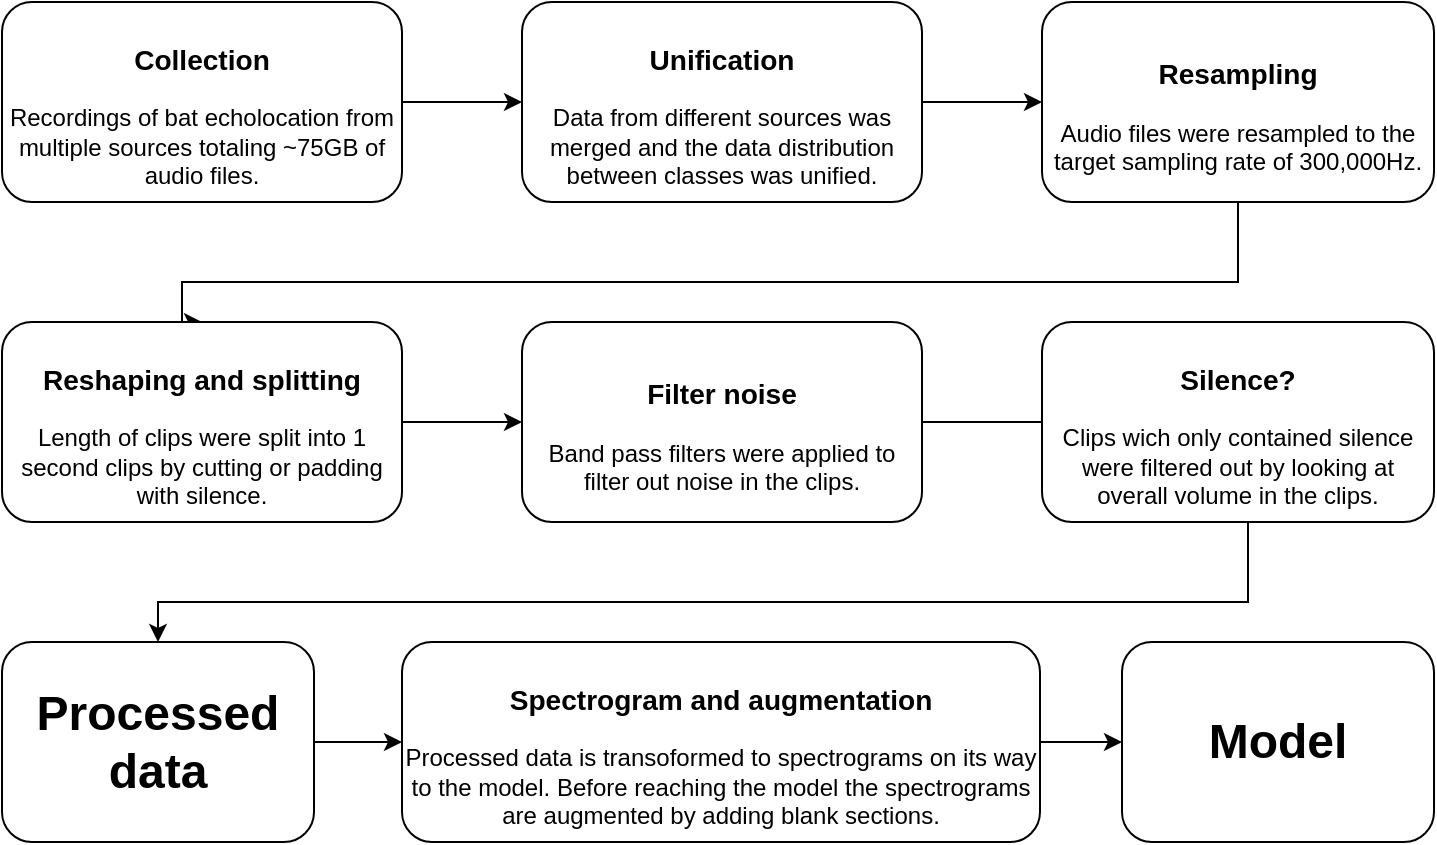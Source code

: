 <mxfile version="23.0.1" type="device">
  <diagram name="Sida-1" id="VzATbEciwXu34aYBLQ-O">
    <mxGraphModel dx="1063" dy="694" grid="1" gridSize="10" guides="1" tooltips="1" connect="1" arrows="1" fold="1" page="1" pageScale="1" pageWidth="827" pageHeight="1169" math="0" shadow="0">
      <root>
        <mxCell id="0" />
        <mxCell id="1" parent="0" />
        <mxCell id="C7WN4osDV7OSCckUP1fg-30" style="edgeStyle=orthogonalEdgeStyle;rounded=0;orthogonalLoop=1;jettySize=auto;html=1;entryX=0;entryY=0.5;entryDx=0;entryDy=0;" parent="1" source="C7WN4osDV7OSCckUP1fg-22" target="C7WN4osDV7OSCckUP1fg-25" edge="1">
          <mxGeometry relative="1" as="geometry" />
        </mxCell>
        <mxCell id="C7WN4osDV7OSCckUP1fg-22" value="&lt;h3&gt;Collection&lt;/h3&gt;&lt;div&gt;Recordings of bat echolocation from multiple sources totaling ~75GB of audio files.&lt;/div&gt;" style="rounded=1;whiteSpace=wrap;html=1;" parent="1" vertex="1">
          <mxGeometry width="200" height="100" as="geometry" />
        </mxCell>
        <mxCell id="C7WN4osDV7OSCckUP1fg-31" style="edgeStyle=orthogonalEdgeStyle;rounded=0;orthogonalLoop=1;jettySize=auto;html=1;" parent="1" source="C7WN4osDV7OSCckUP1fg-25" target="C7WN4osDV7OSCckUP1fg-26" edge="1">
          <mxGeometry relative="1" as="geometry" />
        </mxCell>
        <mxCell id="C7WN4osDV7OSCckUP1fg-25" value="&lt;h3&gt;Unification&lt;/h3&gt;&lt;div&gt;Data from different sources was merged and the data distribution between classes was unified.&lt;/div&gt;" style="rounded=1;whiteSpace=wrap;html=1;" parent="1" vertex="1">
          <mxGeometry x="260" width="200" height="100" as="geometry" />
        </mxCell>
        <mxCell id="C7WN4osDV7OSCckUP1fg-32" style="edgeStyle=orthogonalEdgeStyle;rounded=0;orthogonalLoop=1;jettySize=auto;html=1;entryX=0.5;entryY=0;entryDx=0;entryDy=0;exitX=0.5;exitY=1;exitDx=0;exitDy=0;" parent="1" source="C7WN4osDV7OSCckUP1fg-26" target="C7WN4osDV7OSCckUP1fg-27" edge="1">
          <mxGeometry relative="1" as="geometry">
            <Array as="points">
              <mxPoint x="618" y="140" />
              <mxPoint x="90" y="140" />
            </Array>
          </mxGeometry>
        </mxCell>
        <mxCell id="C7WN4osDV7OSCckUP1fg-26" value="&lt;h3&gt;Resampling&lt;/h3&gt;&lt;div&gt;Audio files were resampled to the target sampling rate of 300,000Hz.&lt;/div&gt;" style="rounded=1;whiteSpace=wrap;html=1;" parent="1" vertex="1">
          <mxGeometry x="520" width="196" height="100" as="geometry" />
        </mxCell>
        <mxCell id="C7WN4osDV7OSCckUP1fg-33" value="" style="edgeStyle=orthogonalEdgeStyle;rounded=0;orthogonalLoop=1;jettySize=auto;html=1;" parent="1" source="C7WN4osDV7OSCckUP1fg-27" target="C7WN4osDV7OSCckUP1fg-28" edge="1">
          <mxGeometry relative="1" as="geometry" />
        </mxCell>
        <mxCell id="C7WN4osDV7OSCckUP1fg-27" value="&lt;h3&gt;Reshaping and splitting&lt;/h3&gt;&lt;div&gt;Length of clips were split into 1 second clips by cutting or padding with silence.&lt;/div&gt;" style="rounded=1;whiteSpace=wrap;html=1;" parent="1" vertex="1">
          <mxGeometry y="160" width="200" height="100" as="geometry" />
        </mxCell>
        <mxCell id="C7WN4osDV7OSCckUP1fg-34" style="edgeStyle=orthogonalEdgeStyle;rounded=0;orthogonalLoop=1;jettySize=auto;html=1;entryX=0;entryY=0.5;entryDx=0;entryDy=0;" parent="1" source="C7WN4osDV7OSCckUP1fg-28" edge="1">
          <mxGeometry relative="1" as="geometry">
            <mxPoint x="585" y="210" as="targetPoint" />
          </mxGeometry>
        </mxCell>
        <mxCell id="C7WN4osDV7OSCckUP1fg-28" value="&lt;h3&gt;Filter noise&lt;/h3&gt;&lt;div&gt;Band pass filters were applied to filter out noise in the clips.&lt;/div&gt;" style="rounded=1;whiteSpace=wrap;html=1;" parent="1" vertex="1">
          <mxGeometry x="260" y="160" width="200" height="100" as="geometry" />
        </mxCell>
        <mxCell id="C7WN4osDV7OSCckUP1fg-44" style="edgeStyle=orthogonalEdgeStyle;rounded=0;orthogonalLoop=1;jettySize=auto;html=1;" parent="1" source="C7WN4osDV7OSCckUP1fg-35" target="C7WN4osDV7OSCckUP1fg-36" edge="1">
          <mxGeometry relative="1" as="geometry">
            <Array as="points">
              <mxPoint x="623" y="300" />
              <mxPoint x="78" y="300" />
            </Array>
          </mxGeometry>
        </mxCell>
        <mxCell id="C7WN4osDV7OSCckUP1fg-35" value="&lt;h3&gt;Silence?&lt;/h3&gt;&lt;div&gt;Clips wich only contained silence were filtered out by looking at overall volume in the clips.&lt;/div&gt;" style="rounded=1;whiteSpace=wrap;html=1;" parent="1" vertex="1">
          <mxGeometry x="520" y="160" width="196" height="100" as="geometry" />
        </mxCell>
        <mxCell id="C7WN4osDV7OSCckUP1fg-41" value="" style="edgeStyle=orthogonalEdgeStyle;rounded=0;orthogonalLoop=1;jettySize=auto;html=1;" parent="1" source="C7WN4osDV7OSCckUP1fg-36" target="C7WN4osDV7OSCckUP1fg-39" edge="1">
          <mxGeometry relative="1" as="geometry" />
        </mxCell>
        <mxCell id="C7WN4osDV7OSCckUP1fg-36" value="&lt;h1&gt;Processed data&lt;/h1&gt;" style="rounded=1;whiteSpace=wrap;html=1;" parent="1" vertex="1">
          <mxGeometry y="320" width="156" height="100" as="geometry" />
        </mxCell>
        <mxCell id="C7WN4osDV7OSCckUP1fg-42" value="" style="edgeStyle=orthogonalEdgeStyle;rounded=0;orthogonalLoop=1;jettySize=auto;html=1;" parent="1" source="C7WN4osDV7OSCckUP1fg-39" target="C7WN4osDV7OSCckUP1fg-40" edge="1">
          <mxGeometry relative="1" as="geometry" />
        </mxCell>
        <mxCell id="C7WN4osDV7OSCckUP1fg-39" value="&lt;h3&gt;Spectrogram and augmentation&lt;/h3&gt;&lt;div&gt;Processed data is transoformed to spectrograms on its way to the model. Before reaching the model the spectrograms are augmented by adding blank sections.&lt;/div&gt;" style="rounded=1;whiteSpace=wrap;html=1;" parent="1" vertex="1">
          <mxGeometry x="200" y="320" width="319" height="100" as="geometry" />
        </mxCell>
        <mxCell id="C7WN4osDV7OSCckUP1fg-40" value="&lt;h1&gt;Model&lt;/h1&gt;" style="rounded=1;whiteSpace=wrap;html=1;" parent="1" vertex="1">
          <mxGeometry x="560" y="320" width="156" height="100" as="geometry" />
        </mxCell>
      </root>
    </mxGraphModel>
  </diagram>
</mxfile>
